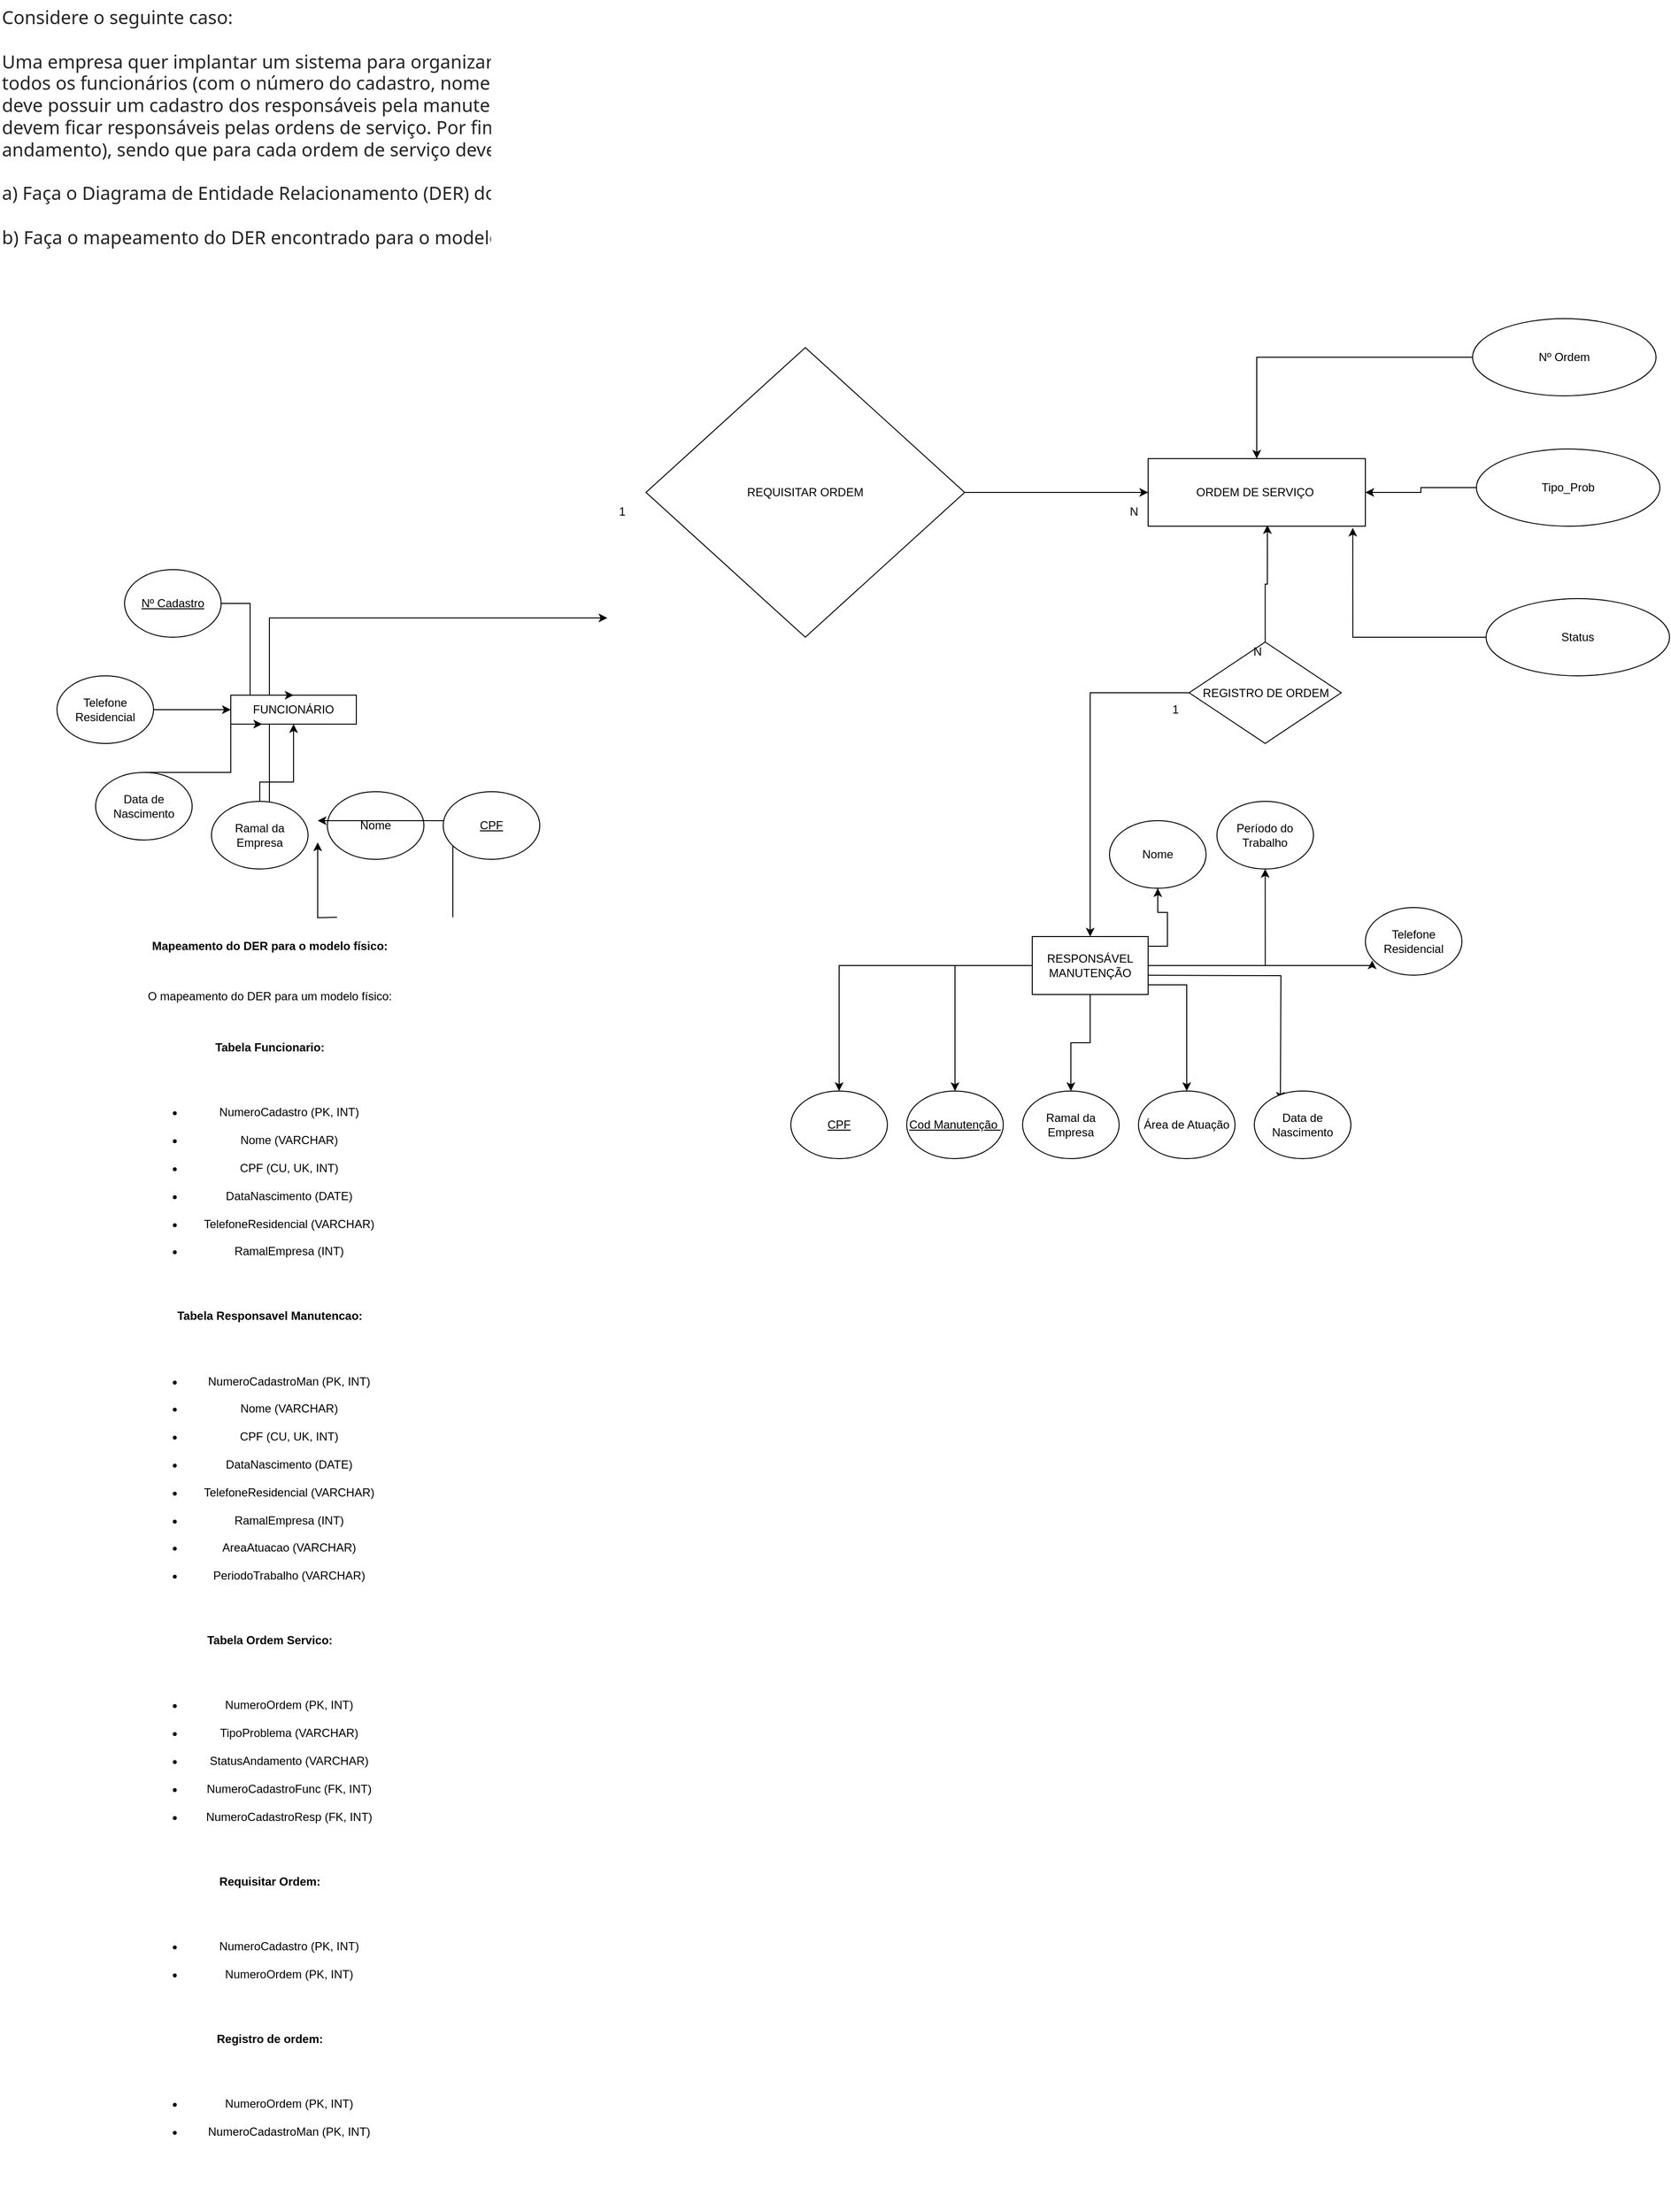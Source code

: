 <mxfile version="22.0.0" type="github">
  <diagram name="Página-1" id="XD9cKPiWCkFJjbjBGVho">
    <mxGraphModel dx="6397" dy="4249" grid="1" gridSize="10" guides="1" tooltips="1" connect="1" arrows="1" fold="1" page="1" pageScale="1" pageWidth="827" pageHeight="1169" math="0" shadow="0">
      <root>
        <mxCell id="0" />
        <mxCell id="1" parent="0" />
        <mxCell id="q5wCf1fJZccB8FJz6o2B-13" style="edgeStyle=orthogonalEdgeStyle;rounded=0;orthogonalLoop=1;jettySize=auto;html=1;entryX=0;entryY=0.5;entryDx=0;entryDy=0;" edge="1" parent="1">
          <mxGeometry relative="1" as="geometry">
            <mxPoint x="-60" as="sourcePoint" />
            <mxPoint x="290" y="-210" as="targetPoint" />
            <Array as="points">
              <mxPoint x="-60" y="-210" />
            </Array>
          </mxGeometry>
        </mxCell>
        <mxCell id="ufLfLCdkNuPUaUBysuUR-2" value="FUNCIONÁRIO" style="rounded=0;whiteSpace=wrap;html=1;" parent="1" vertex="1">
          <mxGeometry x="-100" y="-130" width="130" height="30" as="geometry" />
        </mxCell>
        <mxCell id="q5wCf1fJZccB8FJz6o2B-11" style="edgeStyle=orthogonalEdgeStyle;rounded=0;orthogonalLoop=1;jettySize=auto;html=1;entryX=1;entryY=0.75;entryDx=0;entryDy=0;" edge="1" parent="1">
          <mxGeometry relative="1" as="geometry">
            <mxPoint x="10" y="100" as="sourcePoint" />
            <mxPoint x="-10" y="22.5" as="targetPoint" />
          </mxGeometry>
        </mxCell>
        <mxCell id="ufLfLCdkNuPUaUBysuUR-3" value="Nome" style="ellipse;whiteSpace=wrap;html=1;" parent="1" vertex="1">
          <mxGeometry y="-30" width="100" height="70" as="geometry" />
        </mxCell>
        <mxCell id="q5wCf1fJZccB8FJz6o2B-12" style="edgeStyle=orthogonalEdgeStyle;rounded=0;orthogonalLoop=1;jettySize=auto;html=1;entryX=1;entryY=0;entryDx=0;entryDy=0;" edge="1" parent="1">
          <mxGeometry relative="1" as="geometry">
            <mxPoint x="130" y="100" as="sourcePoint" />
            <mxPoint x="-10" as="targetPoint" />
            <Array as="points">
              <mxPoint x="130" />
            </Array>
          </mxGeometry>
        </mxCell>
        <mxCell id="ufLfLCdkNuPUaUBysuUR-4" value="&lt;u style=&quot;border-color: var(--border-color);&quot;&gt;CPF&lt;/u&gt;" style="ellipse;whiteSpace=wrap;html=1;" parent="1" vertex="1">
          <mxGeometry x="120" y="-30" width="100" height="70" as="geometry" />
        </mxCell>
        <mxCell id="q5wCf1fJZccB8FJz6o2B-9" style="edgeStyle=orthogonalEdgeStyle;rounded=0;orthogonalLoop=1;jettySize=auto;html=1;entryX=0.25;entryY=1;entryDx=0;entryDy=0;" edge="1" parent="1" source="ufLfLCdkNuPUaUBysuUR-5" target="ufLfLCdkNuPUaUBysuUR-2">
          <mxGeometry relative="1" as="geometry">
            <Array as="points">
              <mxPoint x="-100" y="-50" />
              <mxPoint x="-100" y="-100" />
            </Array>
          </mxGeometry>
        </mxCell>
        <mxCell id="ufLfLCdkNuPUaUBysuUR-5" value="Data de Nascimento" style="ellipse;whiteSpace=wrap;html=1;" parent="1" vertex="1">
          <mxGeometry x="-240" y="-50" width="100" height="70" as="geometry" />
        </mxCell>
        <mxCell id="q5wCf1fJZccB8FJz6o2B-8" style="edgeStyle=orthogonalEdgeStyle;rounded=0;orthogonalLoop=1;jettySize=auto;html=1;entryX=0;entryY=0.5;entryDx=0;entryDy=0;" edge="1" parent="1" source="ufLfLCdkNuPUaUBysuUR-7" target="ufLfLCdkNuPUaUBysuUR-2">
          <mxGeometry relative="1" as="geometry" />
        </mxCell>
        <mxCell id="ufLfLCdkNuPUaUBysuUR-7" value="Telefone Residencial" style="ellipse;whiteSpace=wrap;html=1;" parent="1" vertex="1">
          <mxGeometry x="-280" y="-150" width="100" height="70" as="geometry" />
        </mxCell>
        <mxCell id="q5wCf1fJZccB8FJz6o2B-10" style="edgeStyle=orthogonalEdgeStyle;rounded=0;orthogonalLoop=1;jettySize=auto;html=1;" edge="1" parent="1" source="ufLfLCdkNuPUaUBysuUR-8" target="ufLfLCdkNuPUaUBysuUR-2">
          <mxGeometry relative="1" as="geometry">
            <Array as="points">
              <mxPoint x="-70" y="-40" />
              <mxPoint x="-35" y="-40" />
            </Array>
          </mxGeometry>
        </mxCell>
        <mxCell id="ufLfLCdkNuPUaUBysuUR-8" value="Ramal da Empresa" style="ellipse;whiteSpace=wrap;html=1;" parent="1" vertex="1">
          <mxGeometry x="-120" y="-20" width="100" height="70" as="geometry" />
        </mxCell>
        <mxCell id="q5wCf1fJZccB8FJz6o2B-15" value="" style="edgeStyle=orthogonalEdgeStyle;rounded=0;orthogonalLoop=1;jettySize=auto;html=1;" edge="1" parent="1" source="ufLfLCdkNuPUaUBysuUR-13" target="q5wCf1fJZccB8FJz6o2B-14">
          <mxGeometry relative="1" as="geometry" />
        </mxCell>
        <mxCell id="ufLfLCdkNuPUaUBysuUR-13" value="&lt;div style=&quot;text-align: left;&quot;&gt;REQUISITAR ORDEM&lt;/div&gt;" style="rhombus;whiteSpace=wrap;html=1;" parent="1" vertex="1">
          <mxGeometry x="330" y="-490" width="330" height="300" as="geometry" />
        </mxCell>
        <mxCell id="q5wCf1fJZccB8FJz6o2B-29" style="edgeStyle=orthogonalEdgeStyle;rounded=0;orthogonalLoop=1;jettySize=auto;html=1;" edge="1" parent="1" source="ufLfLCdkNuPUaUBysuUR-14" target="ufLfLCdkNuPUaUBysuUR-62">
          <mxGeometry relative="1" as="geometry" />
        </mxCell>
        <mxCell id="q5wCf1fJZccB8FJz6o2B-30" style="edgeStyle=orthogonalEdgeStyle;rounded=0;orthogonalLoop=1;jettySize=auto;html=1;entryX=0.5;entryY=0;entryDx=0;entryDy=0;" edge="1" parent="1" source="ufLfLCdkNuPUaUBysuUR-14" target="ufLfLCdkNuPUaUBysuUR-61">
          <mxGeometry relative="1" as="geometry" />
        </mxCell>
        <mxCell id="q5wCf1fJZccB8FJz6o2B-31" style="edgeStyle=orthogonalEdgeStyle;rounded=0;orthogonalLoop=1;jettySize=auto;html=1;" edge="1" parent="1" source="ufLfLCdkNuPUaUBysuUR-14" target="ufLfLCdkNuPUaUBysuUR-65">
          <mxGeometry relative="1" as="geometry" />
        </mxCell>
        <mxCell id="q5wCf1fJZccB8FJz6o2B-32" style="edgeStyle=orthogonalEdgeStyle;rounded=0;orthogonalLoop=1;jettySize=auto;html=1;" edge="1" parent="1" source="ufLfLCdkNuPUaUBysuUR-14" target="ufLfLCdkNuPUaUBysuUR-44">
          <mxGeometry relative="1" as="geometry">
            <Array as="points">
              <mxPoint x="890" y="170" />
            </Array>
          </mxGeometry>
        </mxCell>
        <mxCell id="q5wCf1fJZccB8FJz6o2B-33" style="edgeStyle=orthogonalEdgeStyle;rounded=0;orthogonalLoop=1;jettySize=auto;html=1;" edge="1" parent="1">
          <mxGeometry relative="1" as="geometry">
            <mxPoint x="827.0" y="160.0" as="sourcePoint" />
            <mxPoint x="987.0" y="290" as="targetPoint" />
          </mxGeometry>
        </mxCell>
        <mxCell id="q5wCf1fJZccB8FJz6o2B-34" style="edgeStyle=orthogonalEdgeStyle;rounded=0;orthogonalLoop=1;jettySize=auto;html=1;" edge="1" parent="1" source="ufLfLCdkNuPUaUBysuUR-14" target="q5wCf1fJZccB8FJz6o2B-28">
          <mxGeometry relative="1" as="geometry">
            <Array as="points">
              <mxPoint x="870" y="130" />
              <mxPoint x="870" y="95" />
              <mxPoint x="860" y="95" />
            </Array>
          </mxGeometry>
        </mxCell>
        <mxCell id="ufLfLCdkNuPUaUBysuUR-14" value="RESPONSÁVEL MANUTENÇÃO" style="whiteSpace=wrap;html=1;" parent="1" vertex="1">
          <mxGeometry x="730" y="120" width="120" height="60" as="geometry" />
        </mxCell>
        <mxCell id="ufLfLCdkNuPUaUBysuUR-44" value="Área de Atuação" style="ellipse;whiteSpace=wrap;html=1;" parent="1" vertex="1">
          <mxGeometry x="840" y="280" width="100" height="70" as="geometry" />
        </mxCell>
        <mxCell id="ufLfLCdkNuPUaUBysuUR-45" value="Período do Trabalho" style="ellipse;whiteSpace=wrap;html=1;" parent="1" vertex="1">
          <mxGeometry x="921.25" y="-20" width="100" height="70" as="geometry" />
        </mxCell>
        <mxCell id="q5wCf1fJZccB8FJz6o2B-35" style="edgeStyle=orthogonalEdgeStyle;rounded=0;orthogonalLoop=1;jettySize=auto;html=1;" edge="1" parent="1" source="ufLfLCdkNuPUaUBysuUR-58" target="ufLfLCdkNuPUaUBysuUR-14">
          <mxGeometry relative="1" as="geometry" />
        </mxCell>
        <mxCell id="ufLfLCdkNuPUaUBysuUR-58" value="REGISTRO DE ORDEM" style="rhombus;whiteSpace=wrap;html=1;" parent="1" vertex="1">
          <mxGeometry x="892.5" y="-185" width="157.5" height="105" as="geometry" />
        </mxCell>
        <mxCell id="ufLfLCdkNuPUaUBysuUR-61" value="&lt;u&gt;Cod Manutenção&amp;nbsp;&lt;/u&gt;" style="ellipse;whiteSpace=wrap;html=1;" parent="1" vertex="1">
          <mxGeometry x="600" y="280" width="100" height="70" as="geometry" />
        </mxCell>
        <mxCell id="ufLfLCdkNuPUaUBysuUR-62" value="&lt;u&gt;CPF&lt;/u&gt;" style="ellipse;whiteSpace=wrap;html=1;" parent="1" vertex="1">
          <mxGeometry x="480" y="280" width="100" height="70" as="geometry" />
        </mxCell>
        <mxCell id="ufLfLCdkNuPUaUBysuUR-63" value="Data de Nascimento" style="ellipse;whiteSpace=wrap;html=1;" parent="1" vertex="1">
          <mxGeometry x="960" y="280" width="100" height="70" as="geometry" />
        </mxCell>
        <mxCell id="ufLfLCdkNuPUaUBysuUR-64" value="Telefone Residencial" style="ellipse;whiteSpace=wrap;html=1;" parent="1" vertex="1">
          <mxGeometry x="1075" y="90" width="100" height="70" as="geometry" />
        </mxCell>
        <mxCell id="ufLfLCdkNuPUaUBysuUR-65" value="Ramal da Empresa" style="ellipse;whiteSpace=wrap;html=1;" parent="1" vertex="1">
          <mxGeometry x="720" y="280" width="100" height="70" as="geometry" />
        </mxCell>
        <mxCell id="q5wCf1fJZccB8FJz6o2B-7" style="edgeStyle=orthogonalEdgeStyle;rounded=0;orthogonalLoop=1;jettySize=auto;html=1;entryX=0.5;entryY=0;entryDx=0;entryDy=0;" edge="1" parent="1" source="q5wCf1fJZccB8FJz6o2B-6" target="ufLfLCdkNuPUaUBysuUR-2">
          <mxGeometry relative="1" as="geometry">
            <Array as="points">
              <mxPoint x="-80" y="-225" />
              <mxPoint x="-80" y="-130" />
            </Array>
          </mxGeometry>
        </mxCell>
        <mxCell id="q5wCf1fJZccB8FJz6o2B-6" value="&lt;u&gt;Nº Cadastro&lt;/u&gt;" style="ellipse;whiteSpace=wrap;html=1;" vertex="1" parent="1">
          <mxGeometry x="-210" y="-260" width="100" height="70" as="geometry" />
        </mxCell>
        <mxCell id="q5wCf1fJZccB8FJz6o2B-14" value="ORDEM DE SERVIÇO&amp;nbsp;" style="whiteSpace=wrap;html=1;" vertex="1" parent="1">
          <mxGeometry x="850" y="-375" width="225" height="70" as="geometry" />
        </mxCell>
        <mxCell id="q5wCf1fJZccB8FJz6o2B-25" style="edgeStyle=orthogonalEdgeStyle;rounded=0;orthogonalLoop=1;jettySize=auto;html=1;" edge="1" parent="1" source="q5wCf1fJZccB8FJz6o2B-20" target="q5wCf1fJZccB8FJz6o2B-14">
          <mxGeometry relative="1" as="geometry" />
        </mxCell>
        <mxCell id="q5wCf1fJZccB8FJz6o2B-20" value="Nº Ordem" style="ellipse;whiteSpace=wrap;html=1;" vertex="1" parent="1">
          <mxGeometry x="1186" y="-520" width="190" height="80" as="geometry" />
        </mxCell>
        <mxCell id="q5wCf1fJZccB8FJz6o2B-24" style="edgeStyle=orthogonalEdgeStyle;rounded=0;orthogonalLoop=1;jettySize=auto;html=1;" edge="1" parent="1" source="q5wCf1fJZccB8FJz6o2B-21" target="q5wCf1fJZccB8FJz6o2B-14">
          <mxGeometry relative="1" as="geometry" />
        </mxCell>
        <mxCell id="q5wCf1fJZccB8FJz6o2B-21" value="Tipo_Prob" style="ellipse;whiteSpace=wrap;html=1;" vertex="1" parent="1">
          <mxGeometry x="1190" y="-385" width="190" height="80" as="geometry" />
        </mxCell>
        <mxCell id="q5wCf1fJZccB8FJz6o2B-22" value="Status" style="ellipse;whiteSpace=wrap;html=1;" vertex="1" parent="1">
          <mxGeometry x="1200" y="-230" width="190" height="80" as="geometry" />
        </mxCell>
        <mxCell id="q5wCf1fJZccB8FJz6o2B-23" style="edgeStyle=orthogonalEdgeStyle;rounded=0;orthogonalLoop=1;jettySize=auto;html=1;entryX=0.942;entryY=1.024;entryDx=0;entryDy=0;entryPerimeter=0;" edge="1" parent="1" source="q5wCf1fJZccB8FJz6o2B-22" target="q5wCf1fJZccB8FJz6o2B-14">
          <mxGeometry relative="1" as="geometry" />
        </mxCell>
        <mxCell id="q5wCf1fJZccB8FJz6o2B-26" style="edgeStyle=orthogonalEdgeStyle;rounded=0;orthogonalLoop=1;jettySize=auto;html=1;entryX=0.549;entryY=0.984;entryDx=0;entryDy=0;entryPerimeter=0;" edge="1" parent="1" source="ufLfLCdkNuPUaUBysuUR-58" target="q5wCf1fJZccB8FJz6o2B-14">
          <mxGeometry relative="1" as="geometry" />
        </mxCell>
        <mxCell id="q5wCf1fJZccB8FJz6o2B-28" value="Nome" style="ellipse;whiteSpace=wrap;html=1;" vertex="1" parent="1">
          <mxGeometry x="810" width="100" height="70" as="geometry" />
        </mxCell>
        <mxCell id="q5wCf1fJZccB8FJz6o2B-36" style="edgeStyle=orthogonalEdgeStyle;rounded=0;orthogonalLoop=1;jettySize=auto;html=1;" edge="1" parent="1" source="ufLfLCdkNuPUaUBysuUR-14" target="ufLfLCdkNuPUaUBysuUR-45">
          <mxGeometry relative="1" as="geometry">
            <mxPoint x="792.7" y="140.5" as="sourcePoint" />
            <mxPoint x="960.0" y="40" as="targetPoint" />
          </mxGeometry>
        </mxCell>
        <mxCell id="q5wCf1fJZccB8FJz6o2B-37" style="edgeStyle=orthogonalEdgeStyle;rounded=0;orthogonalLoop=1;jettySize=auto;html=1;entryX=0.07;entryY=0.783;entryDx=0;entryDy=0;entryPerimeter=0;" edge="1" parent="1" source="ufLfLCdkNuPUaUBysuUR-14" target="ufLfLCdkNuPUaUBysuUR-64">
          <mxGeometry relative="1" as="geometry">
            <Array as="points">
              <mxPoint x="1082" y="150" />
            </Array>
          </mxGeometry>
        </mxCell>
        <mxCell id="q5wCf1fJZccB8FJz6o2B-39" value="1" style="text;html=1;align=center;verticalAlign=middle;resizable=0;points=[];autosize=1;strokeColor=none;fillColor=none;" vertex="1" parent="1">
          <mxGeometry x="290" y="-335" width="30" height="30" as="geometry" />
        </mxCell>
        <mxCell id="q5wCf1fJZccB8FJz6o2B-40" value="N" style="text;html=1;align=center;verticalAlign=middle;resizable=0;points=[];autosize=1;strokeColor=none;fillColor=none;" vertex="1" parent="1">
          <mxGeometry x="820" y="-335" width="30" height="30" as="geometry" />
        </mxCell>
        <mxCell id="q5wCf1fJZccB8FJz6o2B-41" value="N" style="text;html=1;align=center;verticalAlign=middle;resizable=0;points=[];autosize=1;strokeColor=none;fillColor=none;" vertex="1" parent="1">
          <mxGeometry x="947.5" y="-190" width="30" height="30" as="geometry" />
        </mxCell>
        <mxCell id="q5wCf1fJZccB8FJz6o2B-42" value="1" style="text;html=1;align=center;verticalAlign=middle;resizable=0;points=[];autosize=1;strokeColor=none;fillColor=none;" vertex="1" parent="1">
          <mxGeometry x="862.5" y="-130" width="30" height="30" as="geometry" />
        </mxCell>
        <mxCell id="q5wCf1fJZccB8FJz6o2B-43" value="&#xa;&lt;p&gt;&lt;strong&gt;Mapeamento do DER para o modelo físico:&lt;/strong&gt;&lt;/p&gt;&#xa;&lt;p&gt;O mapeamento do DER para um modelo físico:&lt;/p&gt;&#xa;&lt;p&gt;&lt;strong&gt;Tabela Funcionario:&lt;/strong&gt;&lt;/p&gt;&#xa;&lt;ul&gt;&#xa;&lt;li&gt;NumeroCadastro (PK, INT)&lt;/li&gt;&#xa;&lt;li&gt;Nome (VARCHAR)&lt;/li&gt;&#xa;&lt;li&gt;CPF (CU, UK, INT)&lt;/li&gt;&#xa;&lt;li&gt;DataNascimento (DATE)&lt;/li&gt;&#xa;&lt;li&gt;TelefoneResidencial (VARCHAR)&lt;/li&gt;&#xa;&lt;li&gt;RamalEmpresa (INT)&lt;/li&gt;&#xa;&lt;/ul&gt;&#xa;&lt;p&gt;&lt;strong&gt;Tabela Responsavel Manutencao:&lt;/strong&gt;&lt;/p&gt;&#xa;&lt;ul&gt;&#xa;&lt;li&gt;NumeroCadastroMan (PK, INT)&lt;/li&gt;&#xa;&lt;li&gt;Nome (VARCHAR)&lt;/li&gt;&#xa;&lt;li&gt;CPF (CU, UK, INT)&lt;/li&gt;&#xa;&lt;li&gt;DataNascimento (DATE)&lt;/li&gt;&#xa;&lt;li&gt;TelefoneResidencial (VARCHAR)&lt;/li&gt;&#xa;&lt;li&gt;RamalEmpresa (INT)&lt;/li&gt;&#xa;&lt;li&gt;AreaAtuacao (VARCHAR)&lt;/li&gt;&#xa;&lt;li&gt;PeriodoTrabalho (VARCHAR)&lt;/li&gt;&#xa;&lt;/ul&gt;&#xa;&lt;p&gt;&lt;strong&gt;Tabela Ordem Servico:&lt;/strong&gt;&lt;/p&gt;&#xa;&lt;ul&gt;&#xa;&lt;li&gt;NumeroOrdem (PK, INT)&lt;/li&gt;&#xa;&lt;li&gt;TipoProblema (VARCHAR)&lt;/li&gt;&#xa;&lt;li&gt;StatusAndamento (VARCHAR)&lt;/li&gt;&#xa;&lt;li&gt;NumeroCadastroFunc (FK, INT)&lt;/li&gt;&#xa;&lt;li&gt;NumeroCadastroResp (FK, INT)&lt;/li&gt;&#xa;&lt;/ul&gt;&#xa;&lt;p&gt;&lt;strong&gt;Requisitar Ordem:&lt;/strong&gt;&lt;/p&gt;&#xa;&lt;ul&gt;&#xa;&lt;li&gt;NumeroCadastro (PK, INT)&lt;/li&gt;&#xa;&lt;li&gt;NumeroOrdem (PK, INT)&lt;/li&gt;&#xa;&lt;/ul&gt;&#xa;&lt;p&gt;&lt;strong&gt;Registro de ordem:&lt;/strong&gt;&lt;/p&gt;&#xa;&lt;ul&gt;&#xa;&lt;li&gt;NumeroOrdem (PK, INT)&lt;/li&gt;&#xa;&lt;li&gt;NumeroCadastroMan (PK, INT)&lt;/li&gt;&#xa;&lt;/ul&gt;&#xa;&#xa;&#xa;" style="text;html=1;align=center;verticalAlign=middle;resizable=0;points=[];autosize=1;strokeColor=none;fillColor=none;" vertex="1" parent="1">
          <mxGeometry x="-200" y="90" width="280" height="1350" as="geometry" />
        </mxCell>
        <mxCell id="q5wCf1fJZccB8FJz6o2B-44" value="&lt;div style=&quot;box-sizing: border-box; color: rgb(36, 36, 36); font-family: &amp;quot;Segoe UI&amp;quot;, &amp;quot;Segoe UI Web (West European)&amp;quot;, -apple-system, BlinkMacSystemFont, Roboto, &amp;quot;Helvetica Neue&amp;quot;, sans-serif; font-style: normal; font-variant-ligatures: normal; font-variant-caps: normal; font-weight: 400; letter-spacing: normal; orphans: 2; text-align: left; text-indent: 0px; text-transform: none; widows: 2; word-spacing: 0px; -webkit-text-stroke-width: 0px; background-color: rgb(255, 255, 255); text-decoration-thickness: initial; text-decoration-style: initial; text-decoration-color: initial; font-size: 19px;&quot;&gt;&lt;font style=&quot;font-size: 19px;&quot;&gt;Considere o seguinte caso:&lt;/font&gt;&lt;/div&gt;&lt;div style=&quot;box-sizing: border-box; color: rgb(36, 36, 36); font-family: &amp;quot;Segoe UI&amp;quot;, &amp;quot;Segoe UI Web (West European)&amp;quot;, -apple-system, BlinkMacSystemFont, Roboto, &amp;quot;Helvetica Neue&amp;quot;, sans-serif; font-style: normal; font-variant-ligatures: normal; font-variant-caps: normal; font-weight: 400; letter-spacing: normal; orphans: 2; text-align: left; text-indent: 0px; text-transform: none; widows: 2; word-spacing: 0px; -webkit-text-stroke-width: 0px; background-color: rgb(255, 255, 255); text-decoration-thickness: initial; text-decoration-style: initial; text-decoration-color: initial; font-size: 19px;&quot;&gt;&lt;font style=&quot;font-size: 19px;&quot;&gt;&lt;br style=&quot;box-sizing: border-box;&quot;&gt;&lt;/font&gt;&lt;/div&gt;&lt;div style=&quot;box-sizing: border-box; color: rgb(36, 36, 36); font-family: &amp;quot;Segoe UI&amp;quot;, &amp;quot;Segoe UI Web (West European)&amp;quot;, -apple-system, BlinkMacSystemFont, Roboto, &amp;quot;Helvetica Neue&amp;quot;, sans-serif; font-style: normal; font-variant-ligatures: normal; font-variant-caps: normal; font-weight: 400; letter-spacing: normal; orphans: 2; text-align: left; text-indent: 0px; text-transform: none; widows: 2; word-spacing: 0px; -webkit-text-stroke-width: 0px; background-color: rgb(255, 255, 255); text-decoration-thickness: initial; text-decoration-style: initial; text-decoration-color: initial; font-size: 19px;&quot;&gt;&lt;font style=&quot;font-size: 19px;&quot;&gt;Uma empresa quer implantar um sistema para organizar e controlar as ordens de serviços para a manutenção de seus computadores. Para isso, precisa de um cadastro com todos os funcionários (com o número do cadastro, nome, CPF, data de nascimento, telefone residencial e ramal da empresa), que devem requisitar uma ordem de serviço. Ainda, deve possuir um cadastro dos responsáveis pela manutenção (que, além dos dados similares ao dos funcionários, deve ter ainda a área de atuação e o período de trabalho), que devem ficar responsáveis pelas ordens de serviço. Por fim, deve haver o registro das ordens de serviços propriamente (com número da ordem, tipo do problema e status de andamento), sendo que para cada ordem de serviço deve haver apenas uma pessoa que requisitou e apenas uma responsável por tratá-la.&lt;/font&gt;&lt;/div&gt;&lt;div style=&quot;box-sizing: border-box; color: rgb(36, 36, 36); font-family: &amp;quot;Segoe UI&amp;quot;, &amp;quot;Segoe UI Web (West European)&amp;quot;, -apple-system, BlinkMacSystemFont, Roboto, &amp;quot;Helvetica Neue&amp;quot;, sans-serif; font-style: normal; font-variant-ligatures: normal; font-variant-caps: normal; font-weight: 400; letter-spacing: normal; orphans: 2; text-align: left; text-indent: 0px; text-transform: none; widows: 2; word-spacing: 0px; -webkit-text-stroke-width: 0px; background-color: rgb(255, 255, 255); text-decoration-thickness: initial; text-decoration-style: initial; text-decoration-color: initial; font-size: 19px;&quot;&gt;&lt;font style=&quot;font-size: 19px;&quot;&gt;&lt;br style=&quot;box-sizing: border-box;&quot;&gt;&lt;/font&gt;&lt;/div&gt;&lt;div style=&quot;box-sizing: border-box; color: rgb(36, 36, 36); font-family: &amp;quot;Segoe UI&amp;quot;, &amp;quot;Segoe UI Web (West European)&amp;quot;, -apple-system, BlinkMacSystemFont, Roboto, &amp;quot;Helvetica Neue&amp;quot;, sans-serif; font-style: normal; font-variant-ligatures: normal; font-variant-caps: normal; font-weight: 400; letter-spacing: normal; orphans: 2; text-align: left; text-indent: 0px; text-transform: none; widows: 2; word-spacing: 0px; -webkit-text-stroke-width: 0px; background-color: rgb(255, 255, 255); text-decoration-thickness: initial; text-decoration-style: initial; text-decoration-color: initial; font-size: 19px;&quot;&gt;&lt;font style=&quot;font-size: 19px;&quot;&gt;a) Faça o Diagrama de Entidade Relacionamento (DER) do caso citado;&lt;/font&gt;&lt;/div&gt;&lt;div style=&quot;box-sizing: border-box; color: rgb(36, 36, 36); font-family: &amp;quot;Segoe UI&amp;quot;, &amp;quot;Segoe UI Web (West European)&amp;quot;, -apple-system, BlinkMacSystemFont, Roboto, &amp;quot;Helvetica Neue&amp;quot;, sans-serif; font-style: normal; font-variant-ligatures: normal; font-variant-caps: normal; font-weight: 400; letter-spacing: normal; orphans: 2; text-align: left; text-indent: 0px; text-transform: none; widows: 2; word-spacing: 0px; -webkit-text-stroke-width: 0px; background-color: rgb(255, 255, 255); text-decoration-thickness: initial; text-decoration-style: initial; text-decoration-color: initial; font-size: 19px;&quot;&gt;&lt;font style=&quot;font-size: 19px;&quot;&gt;&lt;br style=&quot;box-sizing: border-box;&quot;&gt;&lt;/font&gt;&lt;/div&gt;&lt;div style=&quot;box-sizing: border-box; color: rgb(36, 36, 36); font-family: &amp;quot;Segoe UI&amp;quot;, &amp;quot;Segoe UI Web (West European)&amp;quot;, -apple-system, BlinkMacSystemFont, Roboto, &amp;quot;Helvetica Neue&amp;quot;, sans-serif; font-style: normal; font-variant-ligatures: normal; font-variant-caps: normal; font-weight: 400; letter-spacing: normal; orphans: 2; text-align: left; text-indent: 0px; text-transform: none; widows: 2; word-spacing: 0px; -webkit-text-stroke-width: 0px; background-color: rgb(255, 255, 255); text-decoration-thickness: initial; text-decoration-style: initial; text-decoration-color: initial; font-size: 19px;&quot;&gt;&lt;font style=&quot;font-size: 19px;&quot;&gt;b) Faça o mapeamento do DER encontrado para o modelo físico.&lt;/font&gt;&lt;/div&gt;" style="text;whiteSpace=wrap;html=1;" vertex="1" parent="1">
          <mxGeometry x="-339" y="-850" width="1580" height="410" as="geometry" />
        </mxCell>
      </root>
    </mxGraphModel>
  </diagram>
</mxfile>
